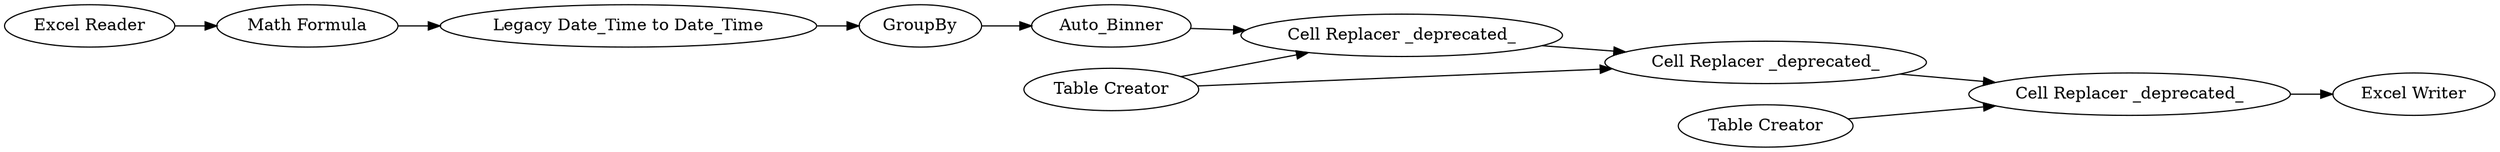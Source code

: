 digraph {
	1 [label="Excel Reader"]
	2 [label="Math Formula"]
	5 [label=GroupBy]
	6 [label=Auto_Binner]
	7 [label="Cell Replacer _deprecated_"]
	8 [label="Cell Replacer _deprecated_"]
	9 [label="Cell Replacer _deprecated_"]
	10 [label="Table Creator"]
	11 [label="Table Creator"]
	12 [label="Excel Writer"]
	13 [label="Legacy Date_Time to Date_Time"]
	1 -> 2
	2 -> 13
	5 -> 6
	6 -> 7
	7 -> 8
	8 -> 9
	9 -> 12
	10 -> 7
	10 -> 8
	11 -> 9
	13 -> 5
	rankdir=LR
}
